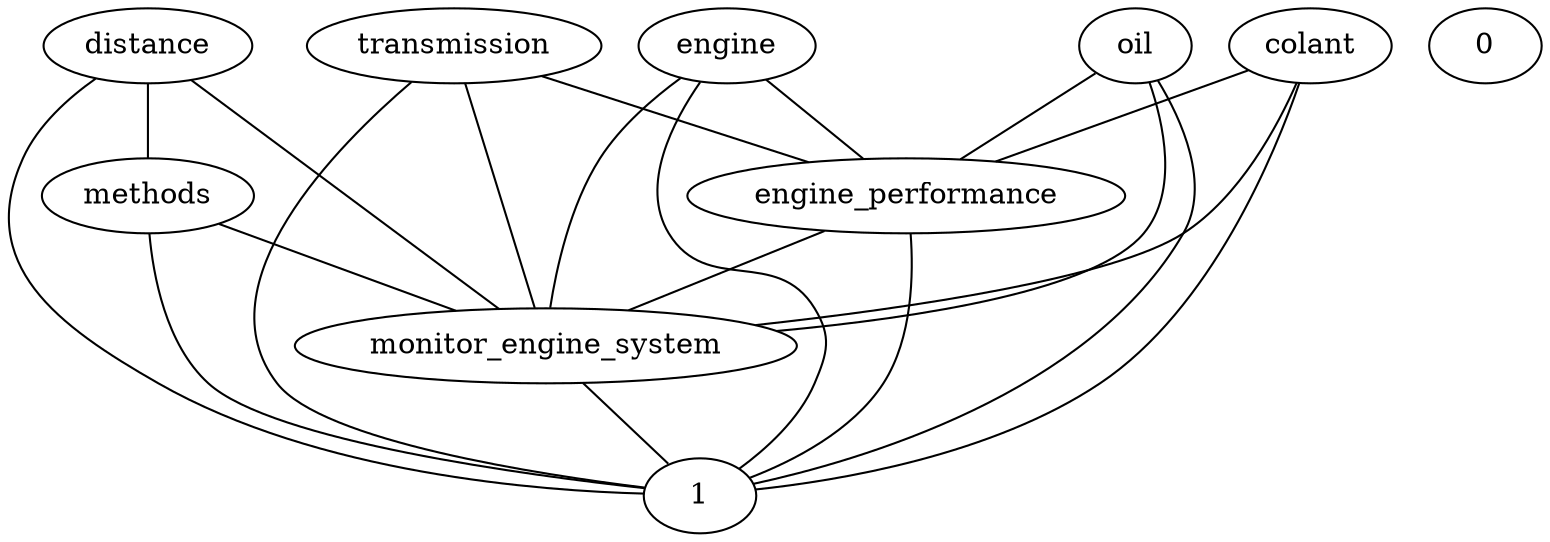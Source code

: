 graph G {
  transmission;
  distance;
  engine;
  colant;
  methods;
  engine_performance;
  oil;
  0;
  monitor_engine_system;
  1;
  monitor_engine_system -- 1;
  distance -- methods;
  engine_performance -- monitor_engine_system;
  transmission -- engine_performance;
  engine -- engine_performance;
  engine -- monitor_engine_system;
  colant -- engine_performance;
  colant -- monitor_engine_system;
  methods -- monitor_engine_system;
  methods -- 1;
  engine_performance -- 1;
  oil -- engine_performance;
  oil -- monitor_engine_system;
  transmission -- monitor_engine_system;
  transmission -- 1;
  distance -- monitor_engine_system;
  distance -- 1;
  engine -- 1;
  colant -- 1;
  oil -- 1;
}
